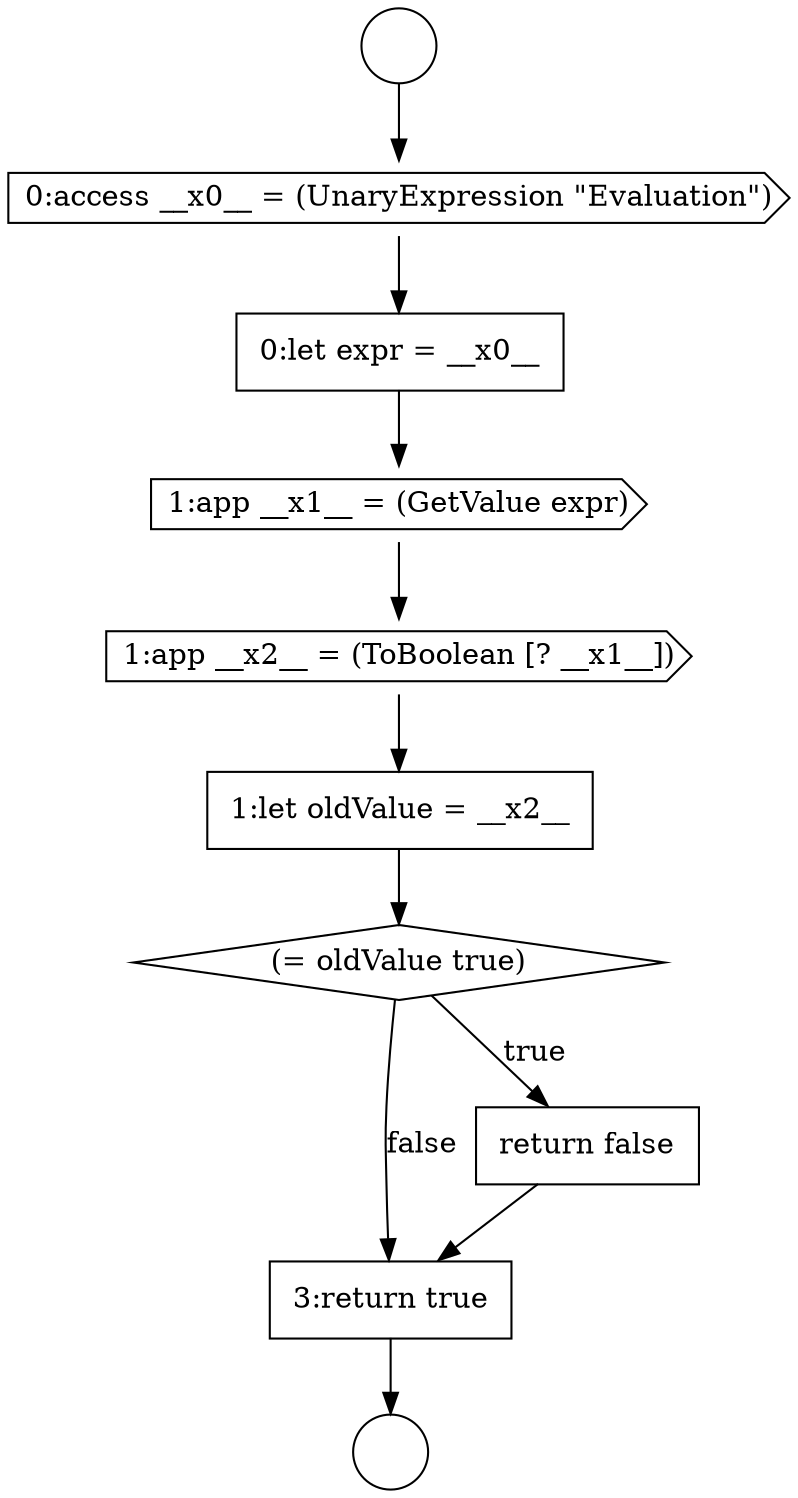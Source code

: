digraph {
  node4311 [shape=circle label=" " color="black" fillcolor="white" style=filled]
  node4317 [shape=diamond, label=<<font color="black">(= oldValue true)</font>> color="black" fillcolor="white" style=filled]
  node4312 [shape=cds, label=<<font color="black">0:access __x0__ = (UnaryExpression &quot;Evaluation&quot;)</font>> color="black" fillcolor="white" style=filled]
  node4316 [shape=none, margin=0, label=<<font color="black">
    <table border="0" cellborder="1" cellspacing="0" cellpadding="10">
      <tr><td align="left">1:let oldValue = __x2__</td></tr>
    </table>
  </font>> color="black" fillcolor="white" style=filled]
  node4315 [shape=cds, label=<<font color="black">1:app __x2__ = (ToBoolean [? __x1__])</font>> color="black" fillcolor="white" style=filled]
  node4319 [shape=none, margin=0, label=<<font color="black">
    <table border="0" cellborder="1" cellspacing="0" cellpadding="10">
      <tr><td align="left">3:return true</td></tr>
    </table>
  </font>> color="black" fillcolor="white" style=filled]
  node4314 [shape=cds, label=<<font color="black">1:app __x1__ = (GetValue expr)</font>> color="black" fillcolor="white" style=filled]
  node4310 [shape=circle label=" " color="black" fillcolor="white" style=filled]
  node4318 [shape=none, margin=0, label=<<font color="black">
    <table border="0" cellborder="1" cellspacing="0" cellpadding="10">
      <tr><td align="left">return false</td></tr>
    </table>
  </font>> color="black" fillcolor="white" style=filled]
  node4313 [shape=none, margin=0, label=<<font color="black">
    <table border="0" cellborder="1" cellspacing="0" cellpadding="10">
      <tr><td align="left">0:let expr = __x0__</td></tr>
    </table>
  </font>> color="black" fillcolor="white" style=filled]
  node4315 -> node4316 [ color="black"]
  node4310 -> node4312 [ color="black"]
  node4316 -> node4317 [ color="black"]
  node4319 -> node4311 [ color="black"]
  node4318 -> node4319 [ color="black"]
  node4312 -> node4313 [ color="black"]
  node4313 -> node4314 [ color="black"]
  node4314 -> node4315 [ color="black"]
  node4317 -> node4318 [label=<<font color="black">true</font>> color="black"]
  node4317 -> node4319 [label=<<font color="black">false</font>> color="black"]
}
